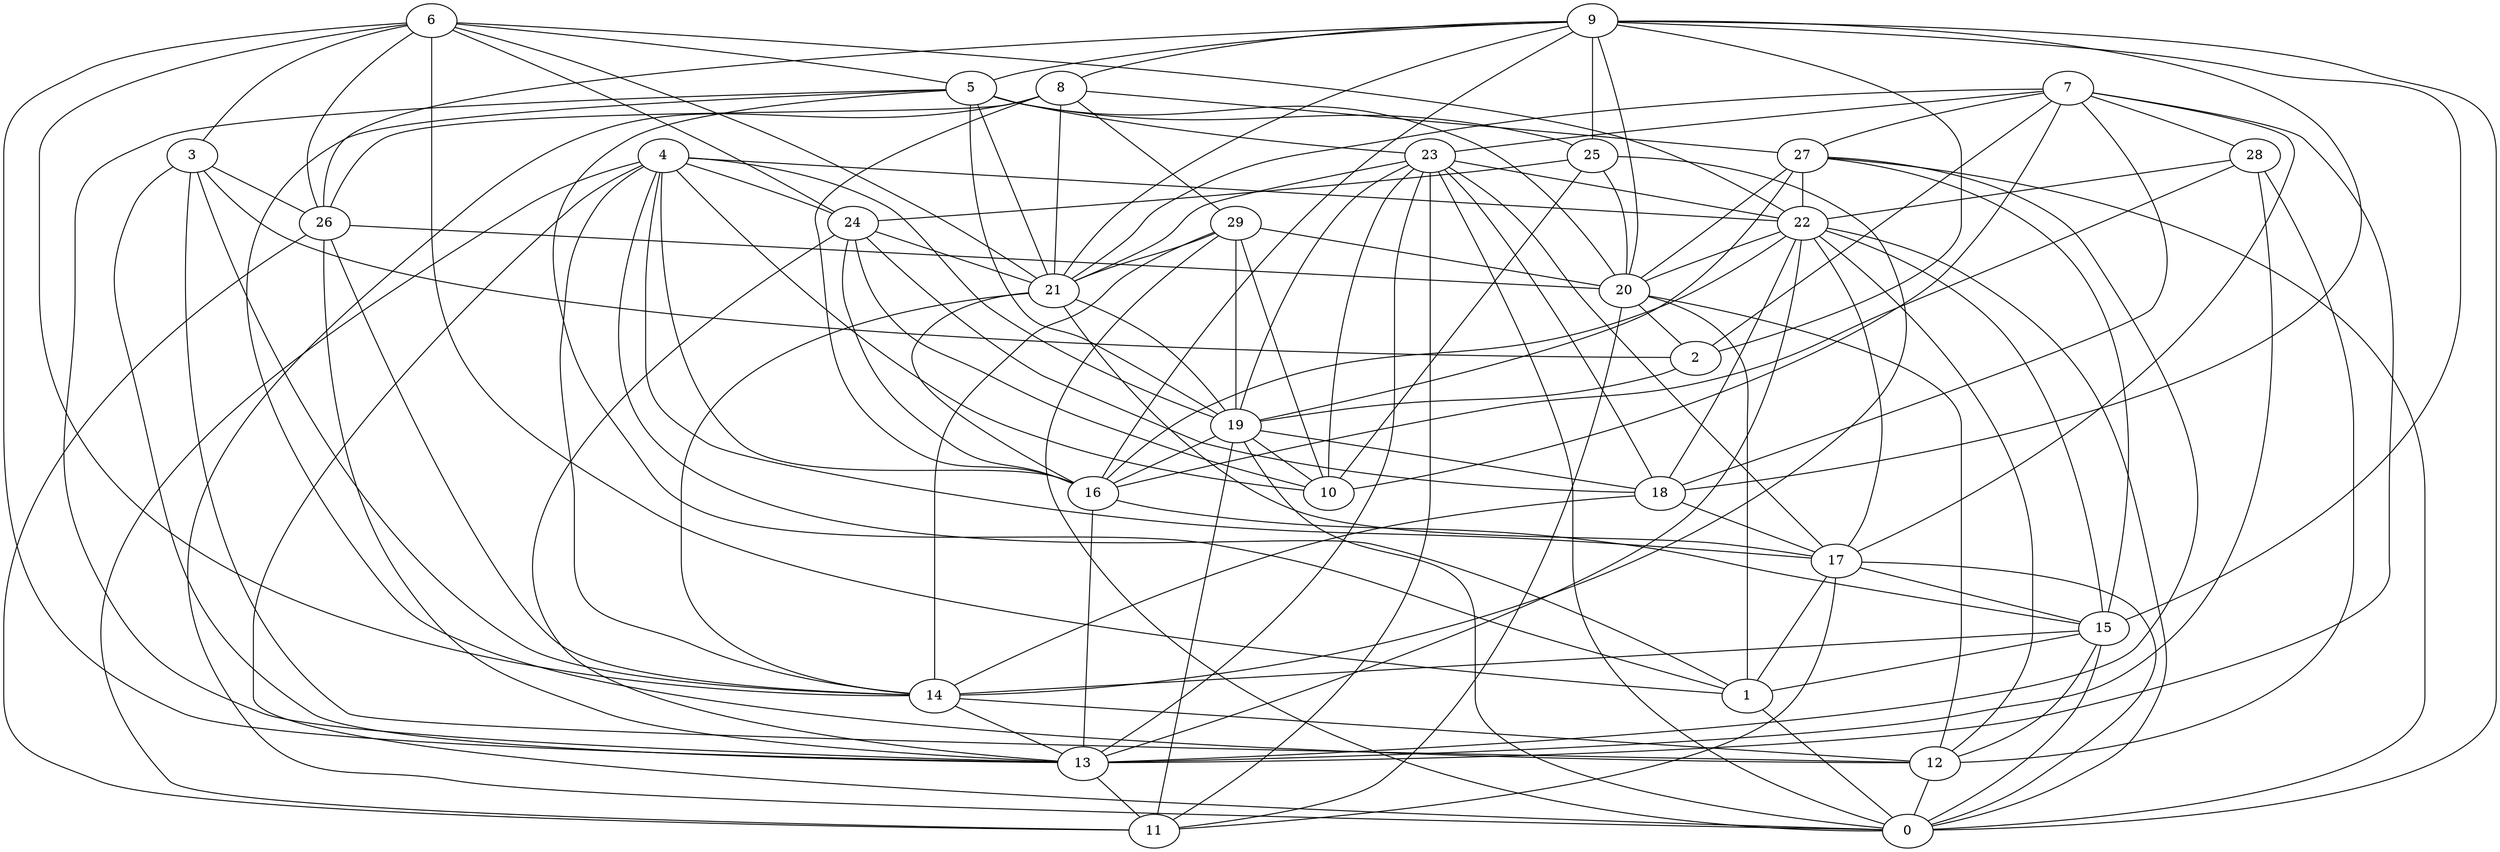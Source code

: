 digraph GG_graph {

subgraph G_graph {
edge [color = black]
"24" -> "16" [dir = none]
"24" -> "18" [dir = none]
"22" -> "12" [dir = none]
"22" -> "16" [dir = none]
"22" -> "0" [dir = none]
"22" -> "13" [dir = none]
"22" -> "18" [dir = none]
"9" -> "8" [dir = none]
"9" -> "18" [dir = none]
"9" -> "5" [dir = none]
"9" -> "26" [dir = none]
"9" -> "25" [dir = none]
"1" -> "0" [dir = none]
"15" -> "14" [dir = none]
"29" -> "21" [dir = none]
"29" -> "19" [dir = none]
"29" -> "20" [dir = none]
"19" -> "16" [dir = none]
"19" -> "0" [dir = none]
"19" -> "10" [dir = none]
"19" -> "11" [dir = none]
"28" -> "22" [dir = none]
"28" -> "13" [dir = none]
"28" -> "16" [dir = none]
"17" -> "15" [dir = none]
"17" -> "1" [dir = none]
"26" -> "13" [dir = none]
"26" -> "14" [dir = none]
"26" -> "11" [dir = none]
"27" -> "15" [dir = none]
"27" -> "19" [dir = none]
"27" -> "22" [dir = none]
"27" -> "20" [dir = none]
"27" -> "13" [dir = none]
"7" -> "10" [dir = none]
"7" -> "27" [dir = none]
"7" -> "17" [dir = none]
"7" -> "28" [dir = none]
"7" -> "21" [dir = none]
"7" -> "13" [dir = none]
"7" -> "2" [dir = none]
"4" -> "1" [dir = none]
"4" -> "24" [dir = none]
"4" -> "11" [dir = none]
"4" -> "19" [dir = none]
"4" -> "14" [dir = none]
"4" -> "16" [dir = none]
"20" -> "2" [dir = none]
"20" -> "12" [dir = none]
"18" -> "14" [dir = none]
"18" -> "17" [dir = none]
"6" -> "24" [dir = none]
"6" -> "26" [dir = none]
"6" -> "3" [dir = none]
"6" -> "1" [dir = none]
"6" -> "14" [dir = none]
"6" -> "22" [dir = none]
"3" -> "26" [dir = none]
"3" -> "2" [dir = none]
"3" -> "14" [dir = none]
"3" -> "13" [dir = none]
"16" -> "15" [dir = none]
"5" -> "20" [dir = none]
"5" -> "13" [dir = none]
"5" -> "21" [dir = none]
"5" -> "25" [dir = none]
"5" -> "23" [dir = none]
"5" -> "1" [dir = none]
"5" -> "12" [dir = none]
"5" -> "19" [dir = none]
"21" -> "17" [dir = none]
"21" -> "16" [dir = none]
"21" -> "19" [dir = none]
"21" -> "14" [dir = none]
"23" -> "22" [dir = none]
"23" -> "10" [dir = none]
"23" -> "0" [dir = none]
"23" -> "18" [dir = none]
"23" -> "19" [dir = none]
"23" -> "21" [dir = none]
"12" -> "0" [dir = none]
"25" -> "10" [dir = none]
"25" -> "24" [dir = none]
"25" -> "14" [dir = none]
"8" -> "0" [dir = none]
"8" -> "21" [dir = none]
"8" -> "16" [dir = none]
"29" -> "14" [dir = none]
"7" -> "18" [dir = none]
"22" -> "15" [dir = none]
"6" -> "5" [dir = none]
"2" -> "19" [dir = none]
"15" -> "0" [dir = none]
"24" -> "10" [dir = none]
"4" -> "10" [dir = none]
"16" -> "13" [dir = none]
"19" -> "18" [dir = none]
"8" -> "27" [dir = none]
"29" -> "10" [dir = none]
"26" -> "20" [dir = none]
"17" -> "11" [dir = none]
"17" -> "0" [dir = none]
"24" -> "13" [dir = none]
"23" -> "17" [dir = none]
"22" -> "20" [dir = none]
"9" -> "15" [dir = none]
"15" -> "1" [dir = none]
"13" -> "11" [dir = none]
"9" -> "21" [dir = none]
"14" -> "13" [dir = none]
"29" -> "0" [dir = none]
"20" -> "11" [dir = none]
"23" -> "13" [dir = none]
"15" -> "12" [dir = none]
"7" -> "23" [dir = none]
"14" -> "12" [dir = none]
"20" -> "1" [dir = none]
"9" -> "0" [dir = none]
"8" -> "29" [dir = none]
"6" -> "21" [dir = none]
"23" -> "11" [dir = none]
"27" -> "0" [dir = none]
"22" -> "17" [dir = none]
"6" -> "13" [dir = none]
"24" -> "21" [dir = none]
"4" -> "17" [dir = none]
"3" -> "12" [dir = none]
"28" -> "12" [dir = none]
"4" -> "0" [dir = none]
"4" -> "22" [dir = none]
"8" -> "26" [dir = none]
"9" -> "20" [dir = none]
"25" -> "20" [dir = none]
"9" -> "2" [dir = none]
"9" -> "16" [dir = none]
}

}
